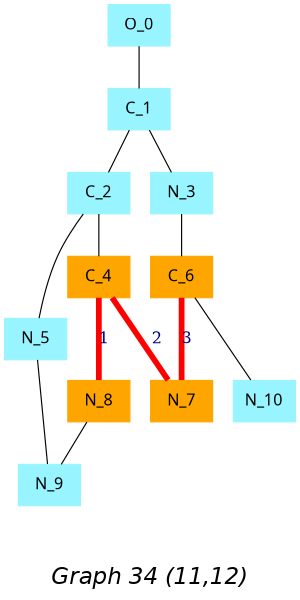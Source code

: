 graph "result" {
graph [ fontname="Helvetica-Oblique", fontsize=20,
label="\n\nGraph 34 (11,12)", size="4,4" ];
node [ label="\N", shape=box, sides=4, color=cadetblue1,
style=filled, fontname="Helvetica-Outline" ];
O_0;
C_1;
C_2;
N_3;
C_4 [color=orange];
N_5;
C_6 [color=orange];
N_7 [color=orange];
N_8 [color=orange];
N_9;
N_10;
O_0 -- C_1;
C_1 -- C_2;
C_1 -- N_3;
C_2 -- C_4;
C_2 -- N_5;
N_3 -- C_6;
C_4 -- N_7 [label="2", fontcolor=navy, color=red, style=bold, penwidth=5];
C_4 -- N_8 [label="1", fontcolor=navy, color=red, style=bold, penwidth=5];
N_5 -- N_9;
C_6 -- N_7 [label="3", fontcolor=navy, color=red, style=bold, penwidth=5];
C_6 -- N_10;
N_8 -- N_9;
}
